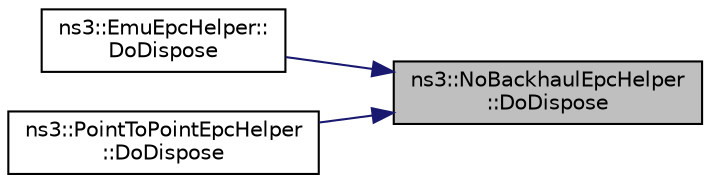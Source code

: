 digraph "ns3::NoBackhaulEpcHelper::DoDispose"
{
 // LATEX_PDF_SIZE
  edge [fontname="Helvetica",fontsize="10",labelfontname="Helvetica",labelfontsize="10"];
  node [fontname="Helvetica",fontsize="10",shape=record];
  rankdir="RL";
  Node1 [label="ns3::NoBackhaulEpcHelper\l::DoDispose",height=0.2,width=0.4,color="black", fillcolor="grey75", style="filled", fontcolor="black",tooltip="Destructor implementation."];
  Node1 -> Node2 [dir="back",color="midnightblue",fontsize="10",style="solid",fontname="Helvetica"];
  Node2 [label="ns3::EmuEpcHelper::\lDoDispose",height=0.2,width=0.4,color="black", fillcolor="white", style="filled",URL="$classns3_1_1_emu_epc_helper.html#a4e8f0a693cb3d0ac02b558832b9da4f6",tooltip="Destructor implementation."];
  Node1 -> Node3 [dir="back",color="midnightblue",fontsize="10",style="solid",fontname="Helvetica"];
  Node3 [label="ns3::PointToPointEpcHelper\l::DoDispose",height=0.2,width=0.4,color="black", fillcolor="white", style="filled",URL="$classns3_1_1_point_to_point_epc_helper.html#ab5c23d36d6ebaf64ea8447c54f9863f4",tooltip="Destructor implementation."];
}
